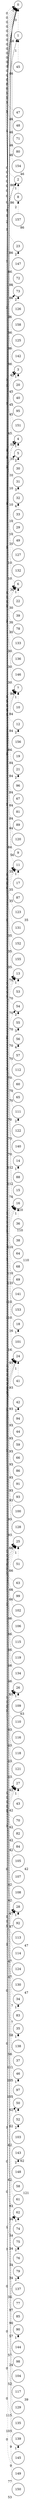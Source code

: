  digraph Chroma 
{
  graph [rankdir=LR];
  node [shape=circle];
  nodesep = 0.2;
  forcelabels = true;
   {
     0 [id = -1, xlabel = -1]
   }
{
    1 [id = 546, xlabel = 46]

    1 -> 0 [label = 0,constraint = false, style = dotted]
}

{
    2 [id = 1881, xlabel = 86]

    2 -> 0 [label = 0,constraint = false, style = dotted]
}

{
    3 [id = 2543, xlabel = 45]

    3 -> 0 [label = 0,constraint = false, style = dotted]
}

{
    4 [id = 3297, xlabel = 10]

    4 -> 0 [label = 0,constraint = false, style = dotted]
}

{
    5 [id = 4365, xlabel = 10]

    5 -> 4 [label = 1,constraint = false, style = dotted]
}

{
    6 [id = 5689, xlabel = 30]

    6 -> 0 [label = 0,constraint = false, style = dotted]
}

{
    7 [id = 7187, xlabel = 84]

    7 -> 0 [label = 0,constraint = false, style = dotted]
}

{
    8 [id = 7732, xlabel = 86]

    8 -> 2 [label = 1,constraint = false, style = dotted]
}

{
    9 [id = 8986, xlabel = 56]

    9 -> 0 [label = 0,constraint = false, style = dotted]
}

{
    10 [id = 9660, xlabel = 84]

    10 -> 7 [label = 1,constraint = false, style = dotted]
}

{
    11 [id = 10577, xlabel = 35]

    11 -> 0 [label = 0,constraint = false, style = dotted]
}

{
    12 [id = 12249, xlabel = 84]

    12 -> 7 [label = 1,constraint = false, style = dotted]
}

{
    13 [id = 13177, xlabel = 70]

    13 -> 0 [label = 0,constraint = false, style = dotted]
}

{
    14 [id = 13920, xlabel = 112]

    14 -> 0 [label = 0,constraint = false, style = dotted]
}

{
    15 [id = 14466, xlabel = 76]

    15 -> 0 [label = 0,constraint = false, style = dotted]
}

{
    16 [id = 14884, xlabel = 110]

    16 -> 0 [label = 0,constraint = false, style = dotted]
}

{
    17 [id = 16498, xlabel = 35]

    17 -> 11 [label = 1,constraint = false, style = dotted]
}

{
    18 [id = 17032, xlabel = 16]

    18 -> 0 [label = 0,constraint = false, style = dotted]
}

{
    19 [id = 19215, xlabel = 84]

    19 -> 7 [label = 1,constraint = false, style = dotted]
}

{
    20 [id = 23417, xlabel = 45]

    20 -> 3 [label = 1,constraint = false, style = dotted]
}

{
    21 [id = 30174, xlabel = 84]

    21 -> 7 [label = 1,constraint = false, style = dotted]
}

{
    22 [id = 31405, xlabel = 30]

    22 -> 6 [label = 1,constraint = false, style = dotted]
}

{
    23 [id = 31823, xlabel = 86]

    23 -> 2 [label = 1,constraint = false, style = dotted]
}

{
    24 [id = 34714, xlabel = 93]

    24 -> 0 [label = 0,constraint = false, style = dotted]
}

{
    25 [id = 35271, xlabel = 66]

    25 -> 0 [label = 0,constraint = false, style = dotted]
}

{
    26 [id = 36467, xlabel = 63]

    26 -> 0 [label = 0,constraint = false, style = dotted]
}

{
    27 [id = 37303, xlabel = 42]

    27 -> 0 [label = 0,constraint = false, style = dotted]
}

{
    28 [id = 42446, xlabel = 47]

    28 -> 0 [label = 0,constraint = false, style = dotted]
}

{
    29 [id = 43015, xlabel = 10]

    29 -> 4 [label = 1,constraint = false, style = dotted]
}

{
    30 [id = 44130, xlabel = 10]

    30 -> 5 [label = 2,constraint = false, style = dotted]
}

{
    31 [id = 46068, xlabel = 10]

    31 -> 5 [label = 2,constraint = false, style = dotted]
}

{
    32 [id = 46660, xlabel = 10]

    32 -> 31 [label = 3,constraint = false, style = dotted]
}

{
    33 [id = 48147, xlabel = 10]

    33 -> 32 [label = 4,constraint = false, style = dotted]
}

{
    34 [id = 50770, xlabel = 7]

    34 -> 0 [label = 0,constraint = false, style = dotted]
}

{
    35 [id = 52628, xlabel = 58]

    35 -> 0 [label = 0,constraint = false, style = dotted]
}

{
    36 [id = 56169, xlabel = 110]

    36 -> 16 [label = 1,constraint = false, style = dotted]
}

{
    37 [id = 60976, xlabel = 111]

    37 -> 0 [label = 0,constraint = false, style = dotted]
}

{
    38 [id = 61394, xlabel = 110]

    38 -> 16 [label = 1,constraint = false, style = dotted]
}

{
    39 [id = 62055, xlabel = 30]

    39 -> 6 [label = 1,constraint = false, style = dotted]
}

{
    40 [id = 65910, xlabel = 45]

    40 -> 3 [label = 1,constraint = false, style = dotted]
}

{
    41 [id = 69776, xlabel = 93]

    41 -> 24 [label = 1,constraint = false, style = dotted]
}

{
    42 [id = 71576, xlabel = 93]

    42 -> 24 [label = 1,constraint = false, style = dotted]
}

{
    43 [id = 73073, xlabel = 42]

    43 -> 27 [label = 1,constraint = false, style = dotted]
}

{
    44 [id = 74826, xlabel = 93]

    44 -> 24 [label = 1,constraint = false, style = dotted]
}

{
    45 [id = 80271, xlabel = 46]

    45 -> 1 [label = 1,constraint = false, style = dotted]
}

{
    46 [id = 82048, xlabel = 105]

    46 -> 0 [label = 0,constraint = false, style = dotted]
}

{
    47 [id = 82675, xlabel = 46]

    47 -> 1 [label = 1,constraint = false, style = dotted]
}

{
    48 [id = 83638, xlabel = 46]

    48 -> 1 [label = 1,constraint = false, style = dotted]
}

{
    49 [id = 84509, xlabel = 10]

    49 -> 4 [label = 1,constraint = false, style = dotted]
}

{
    50 [id = 93182, xlabel = 62]

    50 -> 0 [label = 0,constraint = false, style = dotted]
}

{
    51 [id = 95573, xlabel = 66]

    51 -> 25 [label = 1,constraint = false, style = dotted]
}

{
    52 [id = 97234, xlabel = 62]

    52 -> 50 [label = 1,constraint = false, style = dotted]
}

{
    53 [id = 102330, xlabel = 70]

    53 -> 13 [label = 1,constraint = false, style = dotted]
}

{
    54 [id = 105674, xlabel = 70]

    54 -> 13 [label = 1,constraint = false, style = dotted]
}

{
    55 [id = 111282, xlabel = 70]

    55 -> 54 [label = 2,constraint = false, style = dotted]
}

{
    56 [id = 112234, xlabel = 70]

    56 -> 55 [label = 3,constraint = false, style = dotted]
}

{
    57 [id = 113209, xlabel = 70]

    57 -> 56 [label = 4,constraint = false, style = dotted]
}

{
    58 [id = 114149, xlabel = 121]

    58 -> 0 [label = 0,constraint = false, style = dotted]
}

{
    59 [id = 115926, xlabel = 93]

    59 -> 24 [label = 1,constraint = false, style = dotted]
}

{
    60 [id = 117330, xlabel = 70]

    60 -> 13 [label = 1,constraint = false, style = dotted]
}

{
    61 [id = 117923, xlabel = 83]

    61 -> 0 [label = 0,constraint = false, style = dotted]
}

{
    62 [id = 118561, xlabel = 34]

    62 -> 0 [label = 0,constraint = false, style = dotted]
}

{
    63 [id = 119037, xlabel = 66]

    63 -> 25 [label = 1,constraint = false, style = dotted]
}

{
    64 [id = 119501, xlabel = 110]

    64 -> 16 [label = 1,constraint = false, style = dotted]
}

{
    65 [id = 121452, xlabel = 70]

    65 -> 13 [label = 1,constraint = false, style = dotted]
}

{
    66 [id = 122369, xlabel = 93]

    66 -> 24 [label = 1,constraint = false, style = dotted]
}

{
    67 [id = 122996, xlabel = 84]

    67 -> 7 [label = 1,constraint = false, style = dotted]
}

{
    68 [id = 123635, xlabel = 110]

    68 -> 16 [label = 1,constraint = false, style = dotted]
}

{
    69 [id = 124250, xlabel = 110]

    69 -> 16 [label = 1,constraint = false, style = dotted]
}

{
    70 [id = 125179, xlabel = 42]

    70 -> 27 [label = 1,constraint = false, style = dotted]
}

{
    71 [id = 126584, xlabel = 46]

    71 -> 1 [label = 1,constraint = false, style = dotted]
}

{
    72 [id = 127222, xlabel = 86]

    72 -> 2 [label = 2,constraint = false, style = dotted]
}

{
    73 [id = 128221, xlabel = 86]

    73 -> 2 [label = 1,constraint = false, style = dotted]
}

{
    74 [id = 129161, xlabel = 34]

    74 -> 62 [label = 1,constraint = false, style = dotted]
}

{
    75 [id = 130612, xlabel = 34]

    75 -> 62 [label = 1,constraint = false, style = dotted]
}

{
    76 [id = 131344, xlabel = 34]

    76 -> 75 [label = 2,constraint = false, style = dotted]
}

{
    77 [id = 131855, xlabel = 97]

    77 -> 0 [label = 0,constraint = false, style = dotted]
}

{
    78 [id = 132307, xlabel = 30]

    78 -> 6 [label = 1,constraint = false, style = dotted]
}

{
    79 [id = 133143, xlabel = 34]

    79 -> 62 [label = 1,constraint = false, style = dotted]
}

{
    80 [id = 135210, xlabel = 46]

    80 -> 1 [label = 1,constraint = false, style = dotted]
}

{
    81 [id = 137172, xlabel = 84]

    81 -> 7 [label = 1,constraint = false, style = dotted]
}

{
    82 [id = 137694, xlabel = 42]

    82 -> 27 [label = 1,constraint = false, style = dotted]
}

{
    83 [id = 138484, xlabel = 7]

    83 -> 34 [label = 1,constraint = false, style = dotted]
}

{
    84 [id = 139529, xlabel = 42]

    84 -> 27 [label = 1,constraint = false, style = dotted]
}

{
    85 [id = 140202, xlabel = 90]

    85 -> 0 [label = 0,constraint = false, style = dotted]
}

{
    86 [id = 140852, xlabel = 93]

    86 -> 24 [label = 1,constraint = false, style = dotted]
}

{
    87 [id = 142002, xlabel = 35]

    87 -> 11 [label = 1,constraint = false, style = dotted]
}

{
    88 [id = 143383, xlabel = 112]

    88 -> 14 [label = 1,constraint = false, style = dotted]
}

{
    89 [id = 144266, xlabel = 84]

    89 -> 7 [label = 1,constraint = false, style = dotted]
}

{
    90 [id = 145229, xlabel = 57]

    90 -> 0 [label = 0,constraint = false, style = dotted]
}

{
    91 [id = 146553, xlabel = 93]

    91 -> 24 [label = 1,constraint = false, style = dotted]
}

{
    92 [id = 149478, xlabel = 47]

    92 -> 28 [label = 1,constraint = false, style = dotted]
}

{
    93 [id = 150233, xlabel = 93]

    93 -> 24 [label = 1,constraint = false, style = dotted]
}

{
    94 [id = 150953, xlabel = 93]

    94 -> 42 [label = 2,constraint = false, style = dotted]
}

{
    95 [id = 153112, xlabel = 45]

    95 -> 3 [label = 1,constraint = false, style = dotted]
}

{
    96 [id = 153809, xlabel = 84]

    96 -> 21 [label = 2,constraint = false, style = dotted]
}

{
    97 [id = 154297, xlabel = 105]

    97 -> 46 [label = 1,constraint = false, style = dotted]
}

{
    98 [id = 154912, xlabel = 24]

    98 -> 0 [label = 0,constraint = false, style = dotted]
}

{
    99 [id = 155980, xlabel = 66]

    99 -> 25 [label = 1,constraint = false, style = dotted]
}

{
    100 [id = 156468, xlabel = 93]

    100 -> 24 [label = 1,constraint = false, style = dotted]
}

{
    101 [id = 157489, xlabel = 16]

    101 -> 18 [label = 1,constraint = false, style = dotted]
}

{
    102 [id = 159626, xlabel = 66]

    102 -> 25 [label = 1,constraint = false, style = dotted]
}

{
    103 [id = 160253, xlabel = 62]

    103 -> 52 [label = 2,constraint = false, style = dotted]
}

{
    104 [id = 160972, xlabel = 52]

    104 -> 0 [label = 0,constraint = false, style = dotted]
}

{
    105 [id = 161948, xlabel = 42]

    105 -> 27 [label = 1,constraint = false, style = dotted]
}

{
    106 [id = 164212, xlabel = 66]

    106 -> 25 [label = 1,constraint = false, style = dotted]
}

{
    107 [id = 164641, xlabel = 42]

    107 -> 27 [label = 1,constraint = false, style = dotted]
}

{
    108 [id = 165570, xlabel = 42]

    108 -> 27 [label = 1,constraint = false, style = dotted]
}

{
    109 [id = 166162, xlabel = 63]

    109 -> 26 [label = 1,constraint = false, style = dotted]
}

{
    110 [id = 167311, xlabel = 63]

    110 -> 26 [label = 1,constraint = false, style = dotted]
}

{
    111 [id = 171061, xlabel = 70]

    111 -> 13 [label = 1,constraint = false, style = dotted]
}

{
    112 [id = 172002, xlabel = 70]

    112 -> 54 [label = 2,constraint = false, style = dotted]
}

{
    113 [id = 172977, xlabel = 47]

    113 -> 28 [label = 1,constraint = false, style = dotted]
}

{
    114 [id = 174184, xlabel = 47]

    114 -> 28 [label = 1,constraint = false, style = dotted]
}

{
    115 [id = 174835, xlabel = 66]

    115 -> 25 [label = 1,constraint = false, style = dotted]
}

{
    116 [id = 175299, xlabel = 63]

    116 -> 26 [label = 2,constraint = false, style = dotted]
}

{
    117 [id = 176495, xlabel = 39]

    117 -> 0 [label = 0,constraint = false, style = dotted]
}

{
    118 [id = 177470, xlabel = 63]

    118 -> 26 [label = 1,constraint = false, style = dotted]
}

{
    119 [id = 178004, xlabel = 66]

    119 -> 25 [label = 1,constraint = false, style = dotted]
}

{
    120 [id = 178492, xlabel = 84]

    120 -> 7 [label = 1,constraint = false, style = dotted]
}

{
    121 [id = 179653, xlabel = 63]

    121 -> 26 [label = 1,constraint = false, style = dotted]
}

{
    122 [id = 180140, xlabel = 70]

    122 -> 111 [label = 2,constraint = false, style = dotted]
}

{
    123 [id = 180907, xlabel = 35]

    123 -> 11 [label = 1,constraint = false, style = dotted]
}

{
    124 [id = 181789, xlabel = 47]

    124 -> 28 [label = 1,constraint = false, style = dotted]
}

{
    125 [id = 182567, xlabel = 86]

    125 -> 2 [label = 1,constraint = false, style = dotted]
}

{
    126 [id = 183832, xlabel = 86]

    126 -> 73 [label = 2,constraint = false, style = dotted]
}

{
    127 [id = 184610, xlabel = 10]

    127 -> 4 [label = 1,constraint = false, style = dotted]
}

{
    128 [id = 185458, xlabel = 93]

    128 -> 24 [label = 1,constraint = false, style = dotted]
}

{
    129 [id = 185969, xlabel = 115]

    129 -> 0 [label = 0,constraint = false, style = dotted]
}

{
    130 [id = 186642, xlabel = 47]

    130 -> 28 [label = 1,constraint = false, style = dotted]
}

{
    131 [id = 187281, xlabel = 35]

    131 -> 11 [label = 1,constraint = false, style = dotted]
}

{
    132 [id = 187884, xlabel = 10]

    132 -> 4 [label = 1,constraint = false, style = dotted]
}

{
    133 [id = 188465, xlabel = 30]

    133 -> 6 [label = 2,constraint = false, style = dotted]
}

{
    134 [id = 188941, xlabel = 66]

    134 -> 25 [label = 1,constraint = false, style = dotted]
}

{
    135 [id = 190276, xlabel = 103]

    135 -> 0 [label = 0,constraint = false, style = dotted]
}

{
    136 [id = 191216, xlabel = 30]

    136 -> 6 [label = 1,constraint = false, style = dotted]
}

{
    137 [id = 192284, xlabel = 34]

    137 -> 79 [label = 2,constraint = false, style = dotted]
}

{
    138 [id = 192888, xlabel = 58]

    138 -> 35 [label = 1,constraint = false, style = dotted]
}

{
    139 [id = 193887, xlabel = 9]

    139 -> 0 [label = 0,constraint = false, style = dotted]
}

{
    140 [id = 194514, xlabel = 70]

    140 -> 13 [label = 1,constraint = false, style = dotted]
}

{
    141 [id = 195117, xlabel = 110]

    141 -> 16 [label = 1,constraint = false, style = dotted]
}

{
    142 [id = 195617, xlabel = 86]

    142 -> 2 [label = 1,constraint = false, style = dotted]
}

{
    143 [id = 196743, xlabel = 62]

    143 -> 50 [label = 1,constraint = false, style = dotted]
}

{
    144 [id = 197265, xlabel = 57]

    144 -> 90 [label = 1,constraint = false, style = dotted]
}

{
    145 [id = 199030, xlabel = 9]

    145 -> 139 [label = 1,constraint = false, style = dotted]
}

{
    146 [id = 200667, xlabel = 30]

    146 -> 6 [label = 1,constraint = false, style = dotted]
}

{
    147 [id = 202246, xlabel = 86]

    147 -> 23 [label = 2,constraint = false, style = dotted]
}

{
    148 [id = 202826, xlabel = 62]

    148 -> 143 [label = 2,constraint = false, style = dotted]
}

{
    149 [id = 203302, xlabel = 77]

    149 -> 0 [label = 0,constraint = false, style = dotted]
}

{
    150 [id = 204812, xlabel = 53]

    150 -> 0 [label = 0,constraint = false, style = dotted]
}

{
    151 [id = 206100, xlabel = 45]

    151 -> 3 [label = 1,constraint = false, style = dotted]
}

{
    152 [id = 207029, xlabel = 35]

    152 -> 11 [label = 1,constraint = false, style = dotted]
}

{
    153 [id = 207563, xlabel = 110]

    153 -> 16 [label = 1,constraint = false, style = dotted]
}

{
    154 [id = 208480, xlabel = 46]

    154 -> 1 [label = 1,constraint = false, style = dotted]
}

{
    155 [id = 209688, xlabel = 35]

    155 -> 11 [label = 1,constraint = false, style = dotted]
}

{
    156 [id = 210245, xlabel = 84]

    156 -> 12 [label = 2,constraint = false, style = dotted]
}

{
    157 [id = 211151, xlabel = 86]

    157 -> 8 [label = 2,constraint = false, style = dotted]
}

{
    158 [id = 212497, xlabel = 86]

    158 -> 73 [label = 2,constraint = false, style = dotted]
}

}
